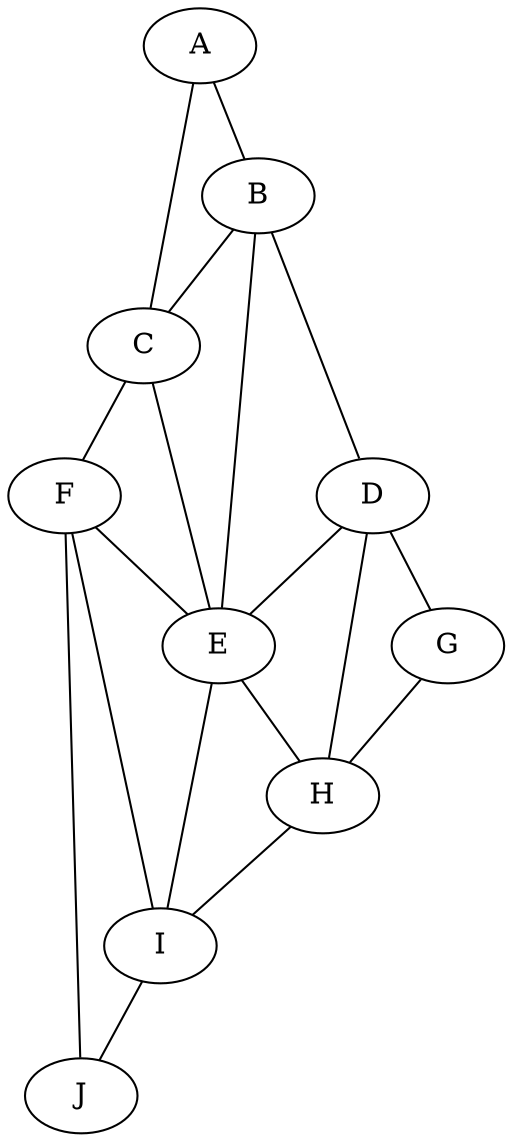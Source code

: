 graph {
"A";
"B";
"C";
"D";
"E";
"F";
"G";
"H";
"I";
"J";

"A" -- "B";
"A" -- "C";
"B" -- "C";
"B" -- "D";
"B" -- "E";
"C" -- "E";
"C"--"F";
"F"--"E";
"D" -- "E";

"D" -- "G";
"D" -- "H";
"E" -- "H";
"E" -- "I";
"F" -- "I";
"F" -- "J";
"G" -- "H";
"H" -- "I";
"I" -- "J";
}
